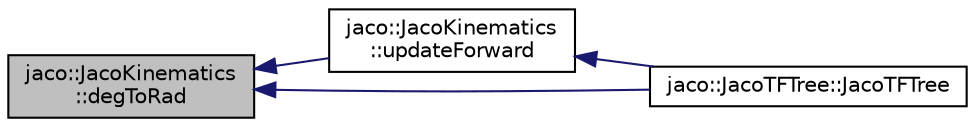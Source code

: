 digraph "jaco::JacoKinematics::degToRad"
{
  edge [fontname="Helvetica",fontsize="10",labelfontname="Helvetica",labelfontsize="10"];
  node [fontname="Helvetica",fontsize="10",shape=record];
  rankdir="LR";
  Node1 [label="jaco::JacoKinematics\l::degToRad",height=0.2,width=0.4,color="black", fillcolor="grey75", style="filled", fontcolor="black"];
  Node1 -> Node2 [dir="back",color="midnightblue",fontsize="10",style="solid"];
  Node2 [label="jaco::JacoKinematics\l::updateForward",height=0.2,width=0.4,color="black", fillcolor="white", style="filled",URL="$classjaco_1_1_jaco_kinematics.html#a605302243138ca469a7a416be25a6804"];
  Node2 -> Node3 [dir="back",color="midnightblue",fontsize="10",style="solid"];
  Node3 [label="jaco::JacoTFTree::JacoTFTree",height=0.2,width=0.4,color="black", fillcolor="white", style="filled",URL="$classjaco_1_1_jaco_t_f_tree.html#aff3a20fea72ff3089968609d7a32ce53"];
  Node1 -> Node3 [dir="back",color="midnightblue",fontsize="10",style="solid"];
}
